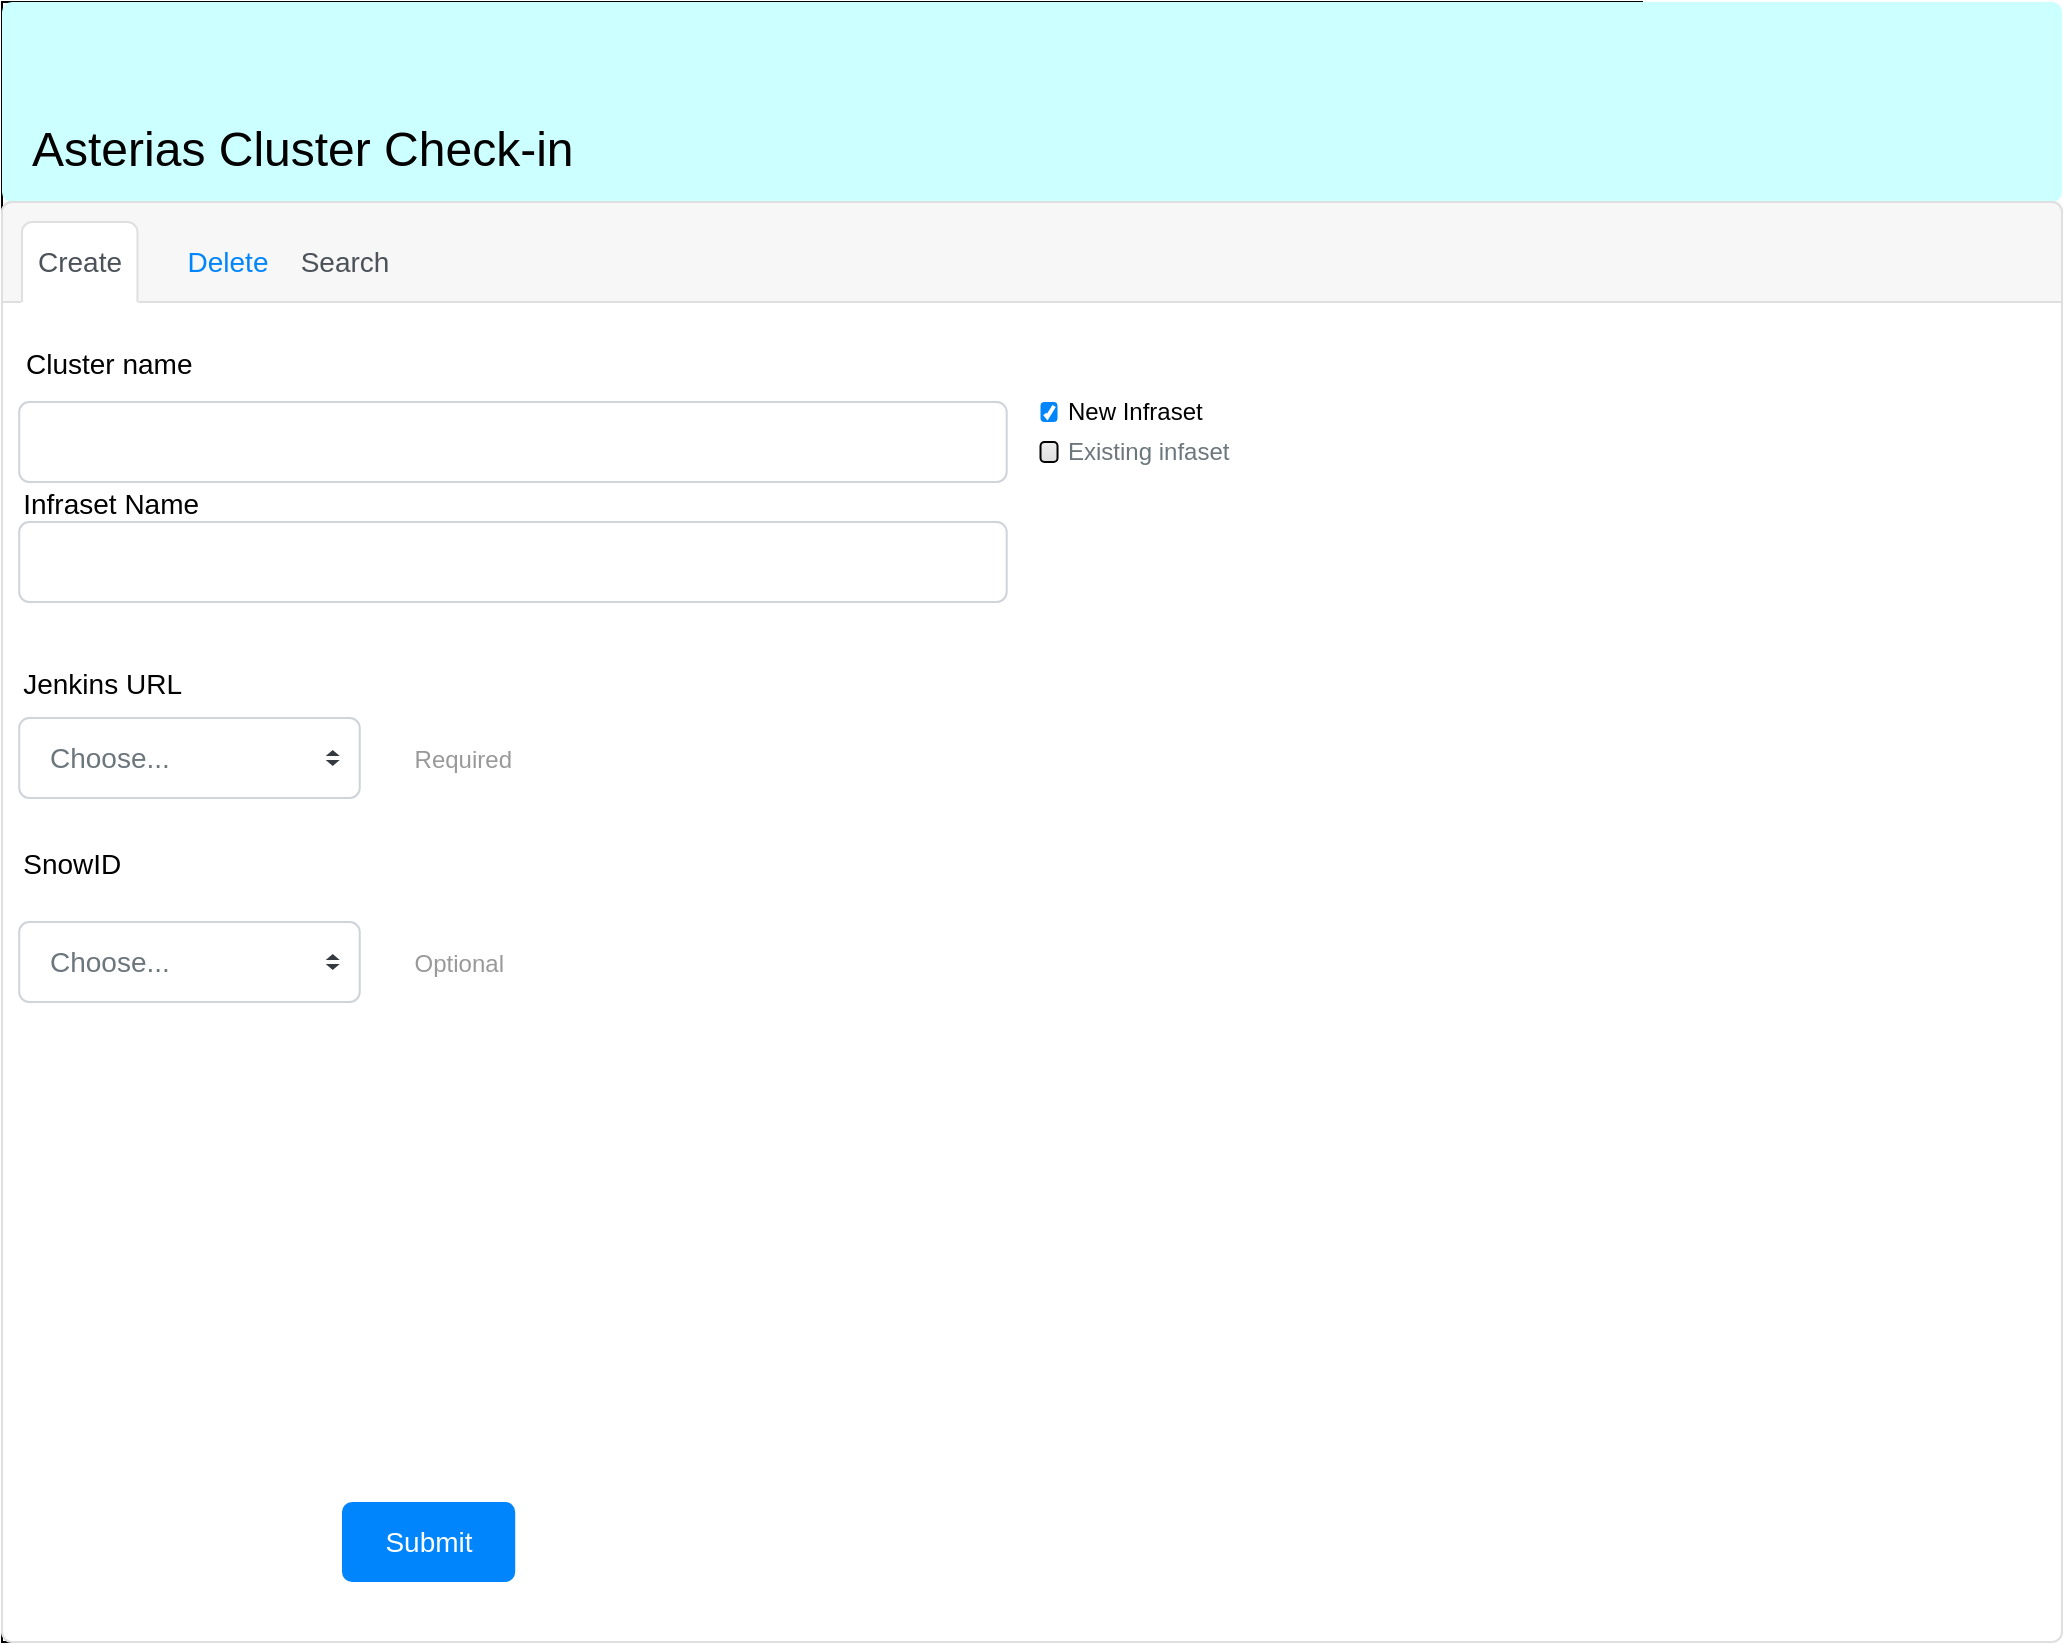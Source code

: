 <mxfile version="13.6.2" type="github"><diagram id="TMqdXJhqCu0jXaP8A5Ou" name="Page-1"><mxGraphModel dx="2372" dy="1546" grid="1" gridSize="10" guides="1" tooltips="1" connect="1" arrows="1" fold="1" page="1" pageScale="1" pageWidth="850" pageHeight="1100" math="0" shadow="0"><root><mxCell id="0"/><mxCell id="1" parent="0"/><mxCell id="WJT1BAVoMzrNl7FSHUxR-2" value="" style="whiteSpace=wrap;html=1;aspect=fixed;" vertex="1" parent="1"><mxGeometry x="120" y="40" width="820" height="820" as="geometry"/></mxCell><mxCell id="WJT1BAVoMzrNl7FSHUxR-4" value="&lt;span style=&quot;color: rgb(0 , 0 , 0) ; font-size: 24px ; text-align: center&quot;&gt;Asterias Cluster Check-in&lt;/span&gt;&lt;br&gt;" style="html=1;shadow=0;dashed=0;shape=mxgraph.bootstrap.rrect;rSize=5;strokeColor=none;html=1;whiteSpace=wrap;fontColor=#474E4F;align=left;spacing=15;fontSize=14;verticalAlign=top;spacingTop=40;fillColor=#CCFFFF;" vertex="1" parent="1"><mxGeometry x="120" y="40" width="1030" height="100" as="geometry"/></mxCell><mxCell id="WJT1BAVoMzrNl7FSHUxR-5" value="" style="html=1;shadow=0;dashed=0;shape=mxgraph.bootstrap.rrect;rSize=5;strokeColor=#DFDFDF;html=1;whiteSpace=wrap;fillColor=#FFFFFF;fontColor=#000000;" vertex="1" parent="1"><mxGeometry x="120" y="140" width="1030" height="720" as="geometry"/></mxCell><mxCell id="WJT1BAVoMzrNl7FSHUxR-6" value="" style="html=1;shadow=0;dashed=0;shape=mxgraph.bootstrap.topButton;strokeColor=inherit;fillColor=#F7F7F7;rSize=5;perimeter=none;whiteSpace=wrap;resizeWidth=1;align=center;spacing=20;fontSize=14;" vertex="1" parent="WJT1BAVoMzrNl7FSHUxR-5"><mxGeometry width="1030" height="50" relative="1" as="geometry"/></mxCell><mxCell id="WJT1BAVoMzrNl7FSHUxR-7" value="Create" style="html=1;shadow=0;dashed=0;shape=mxgraph.bootstrap.tabTop;strokeColor=#DFDFDF;fillColor=#ffffff;rSize=5;perimeter=none;whiteSpace=wrap;resizeWidth=1;align=center;spacing=20;fontSize=14;fontColor=#4B5259;" vertex="1" parent="WJT1BAVoMzrNl7FSHUxR-5"><mxGeometry width="57.737" height="40" relative="1" as="geometry"><mxPoint x="10" y="10" as="offset"/></mxGeometry></mxCell><mxCell id="WJT1BAVoMzrNl7FSHUxR-8" value="Delete" style="strokeColor=none;fillColor=none;rSize=5;perimeter=none;whiteSpace=wrap;resizeWidth=1;align=center;spacing=20;fontSize=14;fontColor=#0085FC;" vertex="1" parent="WJT1BAVoMzrNl7FSHUxR-5"><mxGeometry width="36.086" height="40" relative="1" as="geometry"><mxPoint x="95" y="10" as="offset"/></mxGeometry></mxCell><mxCell id="WJT1BAVoMzrNl7FSHUxR-9" value="Search" style="strokeColor=none;fillColor=none;rSize=5;perimeter=none;whiteSpace=wrap;resizeWidth=1;align=center;spacing=20;fontSize=14;fontColor=#0085FC;fontColor=#4B5259;" vertex="1" parent="WJT1BAVoMzrNl7FSHUxR-5"><mxGeometry width="43.303" height="40" relative="1" as="geometry"><mxPoint x="150" y="10" as="offset"/></mxGeometry></mxCell><mxCell id="WJT1BAVoMzrNl7FSHUxR-11" value="Submit" style="html=1;shadow=0;dashed=0;shape=mxgraph.bootstrap.rrect;rSize=5;perimeter=none;whiteSpace=wrap;align=center;fillColor=#0085FC;strokeColor=none;fontColor=#ffffff;resizeWidth=1;fontSize=14;" vertex="1" parent="WJT1BAVoMzrNl7FSHUxR-5"><mxGeometry x="0.5" y="1" width="86.606" height="40" relative="1" as="geometry"><mxPoint x="-345" y="-70" as="offset"/></mxGeometry></mxCell><mxCell id="WJT1BAVoMzrNl7FSHUxR-19" value="Cluster name" style="fillColor=none;strokeColor=none;align=left;fontSize=14;" vertex="1" parent="WJT1BAVoMzrNl7FSHUxR-5"><mxGeometry width="260" height="40" relative="1" as="geometry"><mxPoint x="10" y="60" as="offset"/></mxGeometry></mxCell><mxCell id="WJT1BAVoMzrNl7FSHUxR-26" value="Infraset Name" style="fillColor=none;strokeColor=none;align=left;fontSize=14;" vertex="1" parent="WJT1BAVoMzrNl7FSHUxR-5"><mxGeometry x="8.615" y="140" width="224.055" height="20" as="geometry"/></mxCell><mxCell id="WJT1BAVoMzrNl7FSHUxR-28" value="Optional" style="fillColor=none;strokeColor=none;align=left;spacing=2;fontSize=12;fontColor=#999999;" vertex="1" parent="WJT1BAVoMzrNl7FSHUxR-5"><mxGeometry x="204.3" y="361.048" width="224.055" height="37.895" as="geometry"/></mxCell><mxCell id="WJT1BAVoMzrNl7FSHUxR-30" value="New Infraset" style="html=1;shadow=0;dashed=0;shape=mxgraph.bootstrap.checkbox2;labelPosition=right;verticalLabelPosition=middle;align=left;verticalAlign=middle;gradientColor=#DEDEDE;fillColor=#EDEDED;checked=1;spacing=5;checkedFill=#0085FC;checkedStroke=#ffffff;" vertex="1" parent="WJT1BAVoMzrNl7FSHUxR-5"><mxGeometry x="519.256" y="100" width="8.512" height="10" as="geometry"/></mxCell><mxCell id="WJT1BAVoMzrNl7FSHUxR-31" value="Existing infaset" style="html=1;shadow=0;dashed=0;shape=mxgraph.bootstrap.checkbox2;labelPosition=right;verticalLabelPosition=middle;align=left;verticalAlign=middle;gradientColor=#DEDEDE;fillColor=#EDEDED;checked=0;spacing=5;fontColor=#6C767D;checkedFill=#0085FC;checkedStroke=#ffffff;" vertex="1" parent="WJT1BAVoMzrNl7FSHUxR-5"><mxGeometry x="519.256" y="120" width="8.512" height="10" as="geometry"/></mxCell><mxCell id="WJT1BAVoMzrNl7FSHUxR-33" value="Jenkins URL" style="fillColor=none;strokeColor=none;align=left;fontSize=14;" vertex="1" parent="WJT1BAVoMzrNl7FSHUxR-5"><mxGeometry x="8.615" y="230" width="224.055" height="20" as="geometry"/></mxCell><mxCell id="WJT1BAVoMzrNl7FSHUxR-70" value="" style="html=1;shadow=0;dashed=0;shape=mxgraph.bootstrap.rrect;rSize=5;fillColor=#ffffff;strokeColor=#CED4DA;align=left;spacing=15;fontSize=14;fontColor=#6C767D;" vertex="1" parent="WJT1BAVoMzrNl7FSHUxR-5"><mxGeometry x="8.615" y="100" width="493.719" height="40" as="geometry"/></mxCell><mxCell id="WJT1BAVoMzrNl7FSHUxR-79" value="Choose..." style="html=1;shadow=0;dashed=0;shape=mxgraph.bootstrap.rrect;rSize=5;fillColor=#ffffff;strokeColor=#CED4DA;align=left;spacing=15;fontSize=14;fontColor=#6C767D;" vertex="1" parent="WJT1BAVoMzrNl7FSHUxR-5"><mxGeometry x="8.615" y="258" width="170.248" height="40" as="geometry"/></mxCell><mxCell id="WJT1BAVoMzrNl7FSHUxR-80" value="" style="shape=triangle;direction=south;fillColor=#343A40;strokeColor=none;perimeter=none;" vertex="1" parent="WJT1BAVoMzrNl7FSHUxR-79"><mxGeometry x="1" y="0.5" width="7" height="3" relative="1" as="geometry"><mxPoint x="-17" y="1" as="offset"/></mxGeometry></mxCell><mxCell id="WJT1BAVoMzrNl7FSHUxR-81" value="" style="shape=triangle;direction=north;fillColor=#343A40;strokeColor=none;perimeter=none;" vertex="1" parent="WJT1BAVoMzrNl7FSHUxR-79"><mxGeometry x="1" y="0.5" width="7" height="3" relative="1" as="geometry"><mxPoint x="-17" y="-4" as="offset"/></mxGeometry></mxCell><mxCell id="WJT1BAVoMzrNl7FSHUxR-86" value="" style="html=1;shadow=0;dashed=0;shape=mxgraph.bootstrap.rrect;rSize=5;fillColor=#ffffff;strokeColor=#CED4DA;align=left;spacing=15;fontSize=14;fontColor=#6C767D;" vertex="1" parent="WJT1BAVoMzrNl7FSHUxR-5"><mxGeometry x="8.615" y="160" width="493.719" height="40" as="geometry"/></mxCell><mxCell id="WJT1BAVoMzrNl7FSHUxR-104" value="SnowID" style="fillColor=none;strokeColor=none;align=left;fontSize=14;" vertex="1" parent="WJT1BAVoMzrNl7FSHUxR-5"><mxGeometry x="8.615" y="320" width="224.055" height="20" as="geometry"/></mxCell><mxCell id="WJT1BAVoMzrNl7FSHUxR-105" value="Choose..." style="html=1;shadow=0;dashed=0;shape=mxgraph.bootstrap.rrect;rSize=5;fillColor=#ffffff;strokeColor=#CED4DA;align=left;spacing=15;fontSize=14;fontColor=#6C767D;" vertex="1" parent="WJT1BAVoMzrNl7FSHUxR-5"><mxGeometry x="8.615" y="360" width="170.248" height="40" as="geometry"/></mxCell><mxCell id="WJT1BAVoMzrNl7FSHUxR-106" value="" style="shape=triangle;direction=south;fillColor=#343A40;strokeColor=none;perimeter=none;" vertex="1" parent="WJT1BAVoMzrNl7FSHUxR-105"><mxGeometry x="1" y="0.5" width="7" height="3" relative="1" as="geometry"><mxPoint x="-17" y="1" as="offset"/></mxGeometry></mxCell><mxCell id="WJT1BAVoMzrNl7FSHUxR-107" value="" style="shape=triangle;direction=north;fillColor=#343A40;strokeColor=none;perimeter=none;" vertex="1" parent="WJT1BAVoMzrNl7FSHUxR-105"><mxGeometry x="1" y="0.5" width="7" height="3" relative="1" as="geometry"><mxPoint x="-17" y="-4" as="offset"/></mxGeometry></mxCell><mxCell id="WJT1BAVoMzrNl7FSHUxR-109" value="Required" style="fillColor=none;strokeColor=none;align=left;spacing=2;fontSize=12;fontColor=#999999;" vertex="1" parent="WJT1BAVoMzrNl7FSHUxR-5"><mxGeometry x="204.3" y="259.048" width="224.055" height="37.895" as="geometry"/></mxCell></root></mxGraphModel></diagram></mxfile>